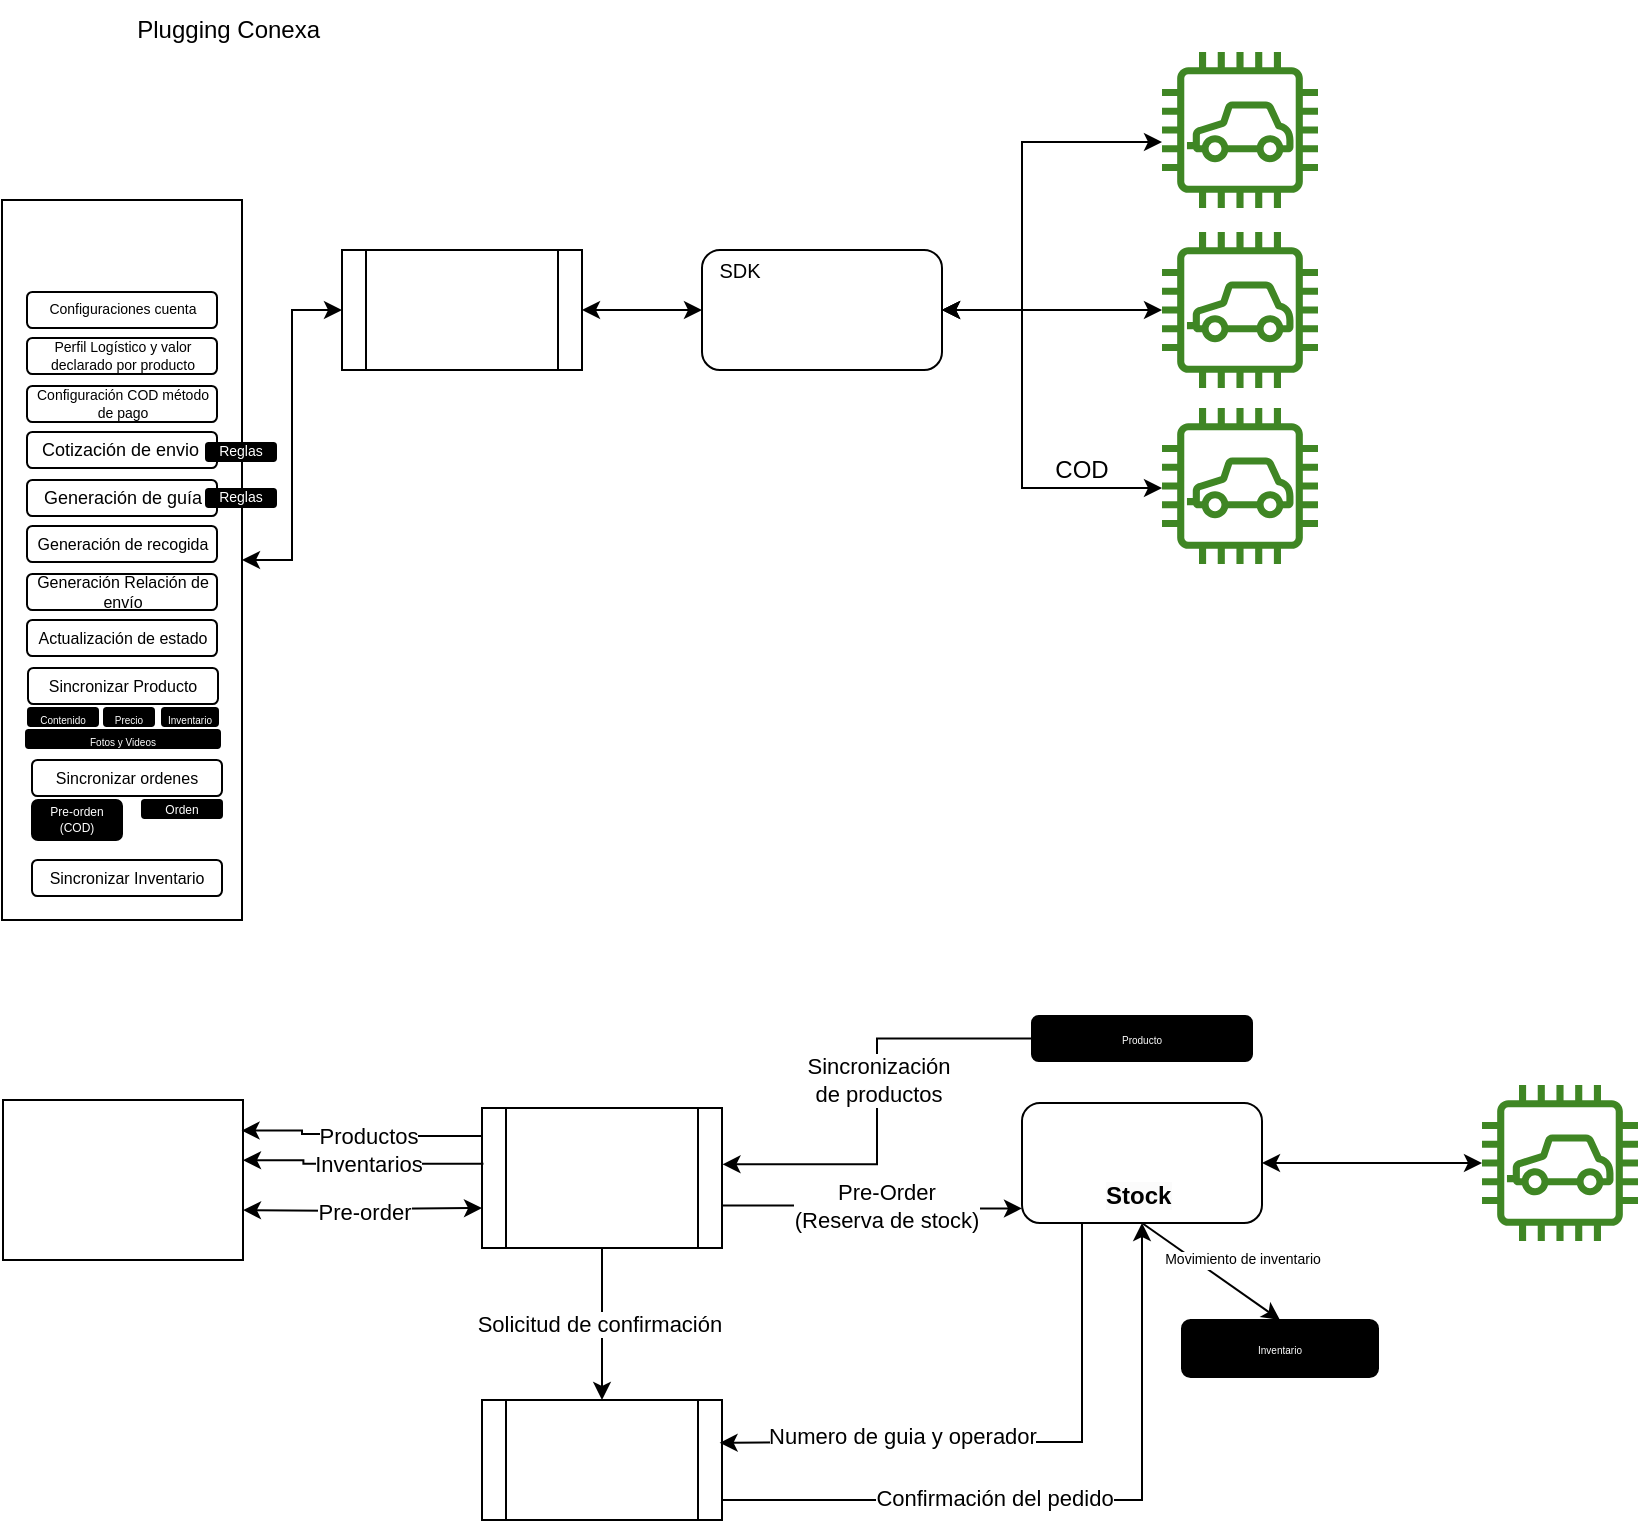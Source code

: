 <mxfile version="21.6.8" type="github">
  <diagram name="Page-1" id="Q9ZGOHgGkMbfIUr9nXr1">
    <mxGraphModel dx="952" dy="599" grid="1" gridSize="10" guides="1" tooltips="1" connect="1" arrows="1" fold="1" page="1" pageScale="1" pageWidth="850" pageHeight="1100" math="0" shadow="0">
      <root>
        <mxCell id="0" />
        <mxCell id="1" parent="0" />
        <mxCell id="BMyQcAAI0aIPcuT6iPED-1" value="Plugging Conexa&amp;nbsp;" style="text;html=1;strokeColor=none;fillColor=none;align=center;verticalAlign=middle;whiteSpace=wrap;rounded=0;" vertex="1" parent="1">
          <mxGeometry x="50" y="30" width="170" height="30" as="geometry" />
        </mxCell>
        <mxCell id="BMyQcAAI0aIPcuT6iPED-14" style="edgeStyle=orthogonalEdgeStyle;rounded=0;orthogonalLoop=1;jettySize=auto;html=1;startArrow=classic;startFill=1;" edge="1" parent="1" source="BMyQcAAI0aIPcuT6iPED-7" target="BMyQcAAI0aIPcuT6iPED-10">
          <mxGeometry relative="1" as="geometry">
            <Array as="points">
              <mxPoint x="530" y="185" />
              <mxPoint x="530" y="101" />
            </Array>
          </mxGeometry>
        </mxCell>
        <mxCell id="BMyQcAAI0aIPcuT6iPED-15" style="edgeStyle=orthogonalEdgeStyle;rounded=0;orthogonalLoop=1;jettySize=auto;html=1;exitX=1;exitY=0.5;exitDx=0;exitDy=0;startArrow=classic;startFill=1;" edge="1" parent="1" source="BMyQcAAI0aIPcuT6iPED-7" target="BMyQcAAI0aIPcuT6iPED-11">
          <mxGeometry relative="1" as="geometry">
            <mxPoint x="490" y="180.029" as="sourcePoint" />
          </mxGeometry>
        </mxCell>
        <mxCell id="BMyQcAAI0aIPcuT6iPED-16" style="edgeStyle=orthogonalEdgeStyle;rounded=0;orthogonalLoop=1;jettySize=auto;html=1;startArrow=classic;startFill=1;" edge="1" parent="1" source="BMyQcAAI0aIPcuT6iPED-7" target="BMyQcAAI0aIPcuT6iPED-12">
          <mxGeometry relative="1" as="geometry">
            <Array as="points">
              <mxPoint x="530" y="185" />
              <mxPoint x="530" y="274" />
            </Array>
          </mxGeometry>
        </mxCell>
        <mxCell id="BMyQcAAI0aIPcuT6iPED-10" value="" style="sketch=0;outlineConnect=0;fontColor=#232F3E;gradientColor=none;fillColor=#3F8624;strokeColor=none;dashed=0;verticalLabelPosition=bottom;verticalAlign=top;align=center;html=1;fontSize=12;fontStyle=0;aspect=fixed;pointerEvents=1;shape=mxgraph.aws4.car;" vertex="1" parent="1">
          <mxGeometry x="600" y="56" width="78" height="78" as="geometry" />
        </mxCell>
        <mxCell id="BMyQcAAI0aIPcuT6iPED-11" value="" style="sketch=0;outlineConnect=0;fontColor=#232F3E;gradientColor=none;fillColor=#3F8624;strokeColor=none;dashed=0;verticalLabelPosition=bottom;verticalAlign=top;align=center;html=1;fontSize=12;fontStyle=0;aspect=fixed;pointerEvents=1;shape=mxgraph.aws4.car;" vertex="1" parent="1">
          <mxGeometry x="600" y="146" width="78" height="78" as="geometry" />
        </mxCell>
        <mxCell id="BMyQcAAI0aIPcuT6iPED-12" value="" style="sketch=0;outlineConnect=0;fontColor=#232F3E;gradientColor=none;fillColor=#3F8624;strokeColor=none;dashed=0;verticalLabelPosition=bottom;verticalAlign=top;align=center;html=1;fontSize=12;fontStyle=0;aspect=fixed;pointerEvents=1;shape=mxgraph.aws4.car;" vertex="1" parent="1">
          <mxGeometry x="600" y="234" width="78" height="78" as="geometry" />
        </mxCell>
        <mxCell id="BMyQcAAI0aIPcuT6iPED-17" value="COD" style="text;html=1;strokeColor=none;fillColor=none;align=center;verticalAlign=middle;whiteSpace=wrap;rounded=0;" vertex="1" parent="1">
          <mxGeometry x="530" y="250" width="60" height="30" as="geometry" />
        </mxCell>
        <mxCell id="BMyQcAAI0aIPcuT6iPED-20" style="edgeStyle=orthogonalEdgeStyle;rounded=0;orthogonalLoop=1;jettySize=auto;html=1;entryX=0;entryY=0.5;entryDx=0;entryDy=0;startArrow=classic;startFill=1;" edge="1" parent="1" source="BMyQcAAI0aIPcuT6iPED-18" target="BMyQcAAI0aIPcuT6iPED-7">
          <mxGeometry relative="1" as="geometry" />
        </mxCell>
        <mxCell id="BMyQcAAI0aIPcuT6iPED-24" style="edgeStyle=orthogonalEdgeStyle;rounded=0;orthogonalLoop=1;jettySize=auto;html=1;entryX=0;entryY=0.5;entryDx=0;entryDy=0;startArrow=classic;startFill=1;" edge="1" parent="1" source="BMyQcAAI0aIPcuT6iPED-22" target="BMyQcAAI0aIPcuT6iPED-18">
          <mxGeometry relative="1" as="geometry" />
        </mxCell>
        <mxCell id="BMyQcAAI0aIPcuT6iPED-22" value="" style="rounded=0;whiteSpace=wrap;html=1;" vertex="1" parent="1">
          <mxGeometry x="20" y="130" width="120" height="360" as="geometry" />
        </mxCell>
        <mxCell id="BMyQcAAI0aIPcuT6iPED-23" value="" style="shape=image;verticalLabelPosition=bottom;labelBackgroundColor=default;verticalAlign=top;aspect=fixed;imageAspect=0;image=https://upload.wikimedia.org/wikipedia/commons/thumb/0/0e/Shopify_logo_2018.svg/2560px-Shopify_logo_2018.svg.png;" vertex="1" parent="1">
          <mxGeometry x="35" y="139.25" width="90" height="25.5" as="geometry" />
        </mxCell>
        <mxCell id="BMyQcAAI0aIPcuT6iPED-25" value="" style="group" vertex="1" connectable="0" parent="1">
          <mxGeometry x="190" y="155" width="120" height="60" as="geometry" />
        </mxCell>
        <mxCell id="BMyQcAAI0aIPcuT6iPED-18" value="" style="shape=process;whiteSpace=wrap;html=1;backgroundOutline=1;" vertex="1" parent="BMyQcAAI0aIPcuT6iPED-25">
          <mxGeometry width="120" height="60" as="geometry" />
        </mxCell>
        <mxCell id="BMyQcAAI0aIPcuT6iPED-19" value="" style="shape=image;verticalLabelPosition=bottom;labelBackgroundColor=default;verticalAlign=top;aspect=fixed;imageAspect=0;image=https://conexa.ai/meta-logo.jpg;clipPath=inset(21.97% 3.33% 22.61% 3.33%);" vertex="1" parent="BMyQcAAI0aIPcuT6iPED-25">
          <mxGeometry x="19.62" y="17.45" width="80.77" height="25.1" as="geometry" />
        </mxCell>
        <mxCell id="BMyQcAAI0aIPcuT6iPED-26" value="" style="group" vertex="1" connectable="0" parent="1">
          <mxGeometry x="370" y="155" width="120" height="60" as="geometry" />
        </mxCell>
        <mxCell id="BMyQcAAI0aIPcuT6iPED-7" value="" style="rounded=1;whiteSpace=wrap;html=1;" vertex="1" parent="BMyQcAAI0aIPcuT6iPED-26">
          <mxGeometry width="120" height="60" as="geometry" />
        </mxCell>
        <mxCell id="BMyQcAAI0aIPcuT6iPED-3" value="" style="shape=image;verticalLabelPosition=bottom;labelBackgroundColor=default;verticalAlign=top;aspect=fixed;imageAspect=0;image=https://aveonline.co/wp-content/uploads/2022/09/avecolor.png;" vertex="1" parent="BMyQcAAI0aIPcuT6iPED-26">
          <mxGeometry x="21.54" y="20" width="76.92" height="20" as="geometry" />
        </mxCell>
        <mxCell id="BMyQcAAI0aIPcuT6iPED-28" value="SDK" style="text;html=1;strokeColor=none;fillColor=none;align=center;verticalAlign=middle;whiteSpace=wrap;rounded=0;fontSize=10;" vertex="1" parent="BMyQcAAI0aIPcuT6iPED-26">
          <mxGeometry x="-1" y="5" width="40" height="10" as="geometry" />
        </mxCell>
        <mxCell id="BMyQcAAI0aIPcuT6iPED-27" value="Configuraciones cuenta" style="rounded=1;whiteSpace=wrap;html=1;fontSize=7;flipV=1;" vertex="1" parent="1">
          <mxGeometry x="32.5" y="176" width="95" height="18" as="geometry" />
        </mxCell>
        <mxCell id="BMyQcAAI0aIPcuT6iPED-29" value="Perfil Logístico y valor declarado por producto" style="rounded=1;whiteSpace=wrap;html=1;fontSize=7;flipV=1;" vertex="1" parent="1">
          <mxGeometry x="32.5" y="199" width="95" height="18" as="geometry" />
        </mxCell>
        <mxCell id="BMyQcAAI0aIPcuT6iPED-30" value="Cotización de envio&amp;nbsp;" style="rounded=1;whiteSpace=wrap;html=1;fontSize=9;flipV=1;" vertex="1" parent="1">
          <mxGeometry x="32.5" y="246" width="95" height="18" as="geometry" />
        </mxCell>
        <mxCell id="BMyQcAAI0aIPcuT6iPED-31" value="Configuración COD método de pago" style="rounded=1;whiteSpace=wrap;html=1;fontSize=7;flipV=1;" vertex="1" parent="1">
          <mxGeometry x="32.5" y="223" width="95" height="18" as="geometry" />
        </mxCell>
        <mxCell id="BMyQcAAI0aIPcuT6iPED-32" value="Generación de guía" style="rounded=1;whiteSpace=wrap;html=1;fontSize=9;flipV=1;" vertex="1" parent="1">
          <mxGeometry x="32.5" y="270" width="95" height="18" as="geometry" />
        </mxCell>
        <mxCell id="BMyQcAAI0aIPcuT6iPED-33" value="Reglas" style="rounded=1;whiteSpace=wrap;html=1;fillColor=#000000;fontColor=#FFFFFF;fontSize=7;" vertex="1" parent="1">
          <mxGeometry x="122" y="274.5" width="35" height="9" as="geometry" />
        </mxCell>
        <mxCell id="BMyQcAAI0aIPcuT6iPED-34" value="Reglas" style="rounded=1;whiteSpace=wrap;html=1;fillColor=#000000;fontColor=#FFFFFF;fontSize=7;" vertex="1" parent="1">
          <mxGeometry x="122" y="251.5" width="35" height="9" as="geometry" />
        </mxCell>
        <mxCell id="BMyQcAAI0aIPcuT6iPED-35" value="Generación de recogida" style="rounded=1;whiteSpace=wrap;html=1;fontSize=8;flipV=1;" vertex="1" parent="1">
          <mxGeometry x="32.5" y="293" width="95" height="18" as="geometry" />
        </mxCell>
        <mxCell id="BMyQcAAI0aIPcuT6iPED-36" value="Generación Relación de envío" style="rounded=1;whiteSpace=wrap;html=1;fontSize=8;flipV=1;" vertex="1" parent="1">
          <mxGeometry x="32.5" y="317" width="95" height="18" as="geometry" />
        </mxCell>
        <mxCell id="BMyQcAAI0aIPcuT6iPED-37" value="Actualización de estado" style="rounded=1;whiteSpace=wrap;html=1;fontSize=8;flipV=1;" vertex="1" parent="1">
          <mxGeometry x="32.5" y="340" width="95" height="18" as="geometry" />
        </mxCell>
        <mxCell id="BMyQcAAI0aIPcuT6iPED-38" value="Sincronizar Producto" style="rounded=1;whiteSpace=wrap;html=1;fontSize=8;flipV=1;" vertex="1" parent="1">
          <mxGeometry x="33" y="364" width="95" height="18" as="geometry" />
        </mxCell>
        <mxCell id="BMyQcAAI0aIPcuT6iPED-42" value="Contenido" style="rounded=1;whiteSpace=wrap;html=1;fillColor=#000000;fontColor=#FFFFFF;fontSize=5;" vertex="1" parent="1">
          <mxGeometry x="33" y="384" width="35" height="9" as="geometry" />
        </mxCell>
        <mxCell id="BMyQcAAI0aIPcuT6iPED-43" value="Precio" style="rounded=1;whiteSpace=wrap;html=1;fillColor=#000000;fontColor=#FFFFFF;fontSize=5;" vertex="1" parent="1">
          <mxGeometry x="71" y="384" width="25" height="9" as="geometry" />
        </mxCell>
        <mxCell id="BMyQcAAI0aIPcuT6iPED-44" value="Inventario" style="rounded=1;whiteSpace=wrap;html=1;fillColor=#000000;fontColor=#FFFFFF;fontSize=5;" vertex="1" parent="1">
          <mxGeometry x="100" y="384" width="28" height="9" as="geometry" />
        </mxCell>
        <mxCell id="BMyQcAAI0aIPcuT6iPED-45" value="Fotos y Videos" style="rounded=1;whiteSpace=wrap;html=1;fillColor=#000000;fontColor=#FFFFFF;fontSize=5;" vertex="1" parent="1">
          <mxGeometry x="32" y="395" width="97" height="9" as="geometry" />
        </mxCell>
        <mxCell id="BMyQcAAI0aIPcuT6iPED-46" value="Sincronizar ordenes" style="rounded=1;whiteSpace=wrap;html=1;fontSize=8;flipV=1;" vertex="1" parent="1">
          <mxGeometry x="35" y="410" width="95" height="18" as="geometry" />
        </mxCell>
        <mxCell id="BMyQcAAI0aIPcuT6iPED-47" value="Pre-orden (COD)" style="rounded=1;whiteSpace=wrap;html=1;fillColor=#000000;fontColor=#FFFFFF;fontSize=6;" vertex="1" parent="1">
          <mxGeometry x="35" y="430" width="45" height="20" as="geometry" />
        </mxCell>
        <mxCell id="BMyQcAAI0aIPcuT6iPED-48" value="Orden" style="rounded=1;whiteSpace=wrap;html=1;fillColor=#000000;fontColor=#FFFFFF;fontSize=6;" vertex="1" parent="1">
          <mxGeometry x="90" y="430" width="40" height="9" as="geometry" />
        </mxCell>
        <mxCell id="BMyQcAAI0aIPcuT6iPED-49" value="Sincronizar Inventario" style="rounded=1;whiteSpace=wrap;html=1;fontSize=8;flipV=1;" vertex="1" parent="1">
          <mxGeometry x="35" y="460" width="95" height="18" as="geometry" />
        </mxCell>
        <mxCell id="BMyQcAAI0aIPcuT6iPED-56" style="edgeStyle=orthogonalEdgeStyle;rounded=0;orthogonalLoop=1;jettySize=auto;html=1;startArrow=classic;startFill=1;exitX=1;exitY=0.5;exitDx=0;exitDy=0;" edge="1" parent="1" source="BMyQcAAI0aIPcuT6iPED-66" target="BMyQcAAI0aIPcuT6iPED-59">
          <mxGeometry relative="1" as="geometry">
            <Array as="points">
              <mxPoint x="730" y="612" />
              <mxPoint x="730" y="612" />
            </Array>
          </mxGeometry>
        </mxCell>
        <mxCell id="BMyQcAAI0aIPcuT6iPED-59" value="" style="sketch=0;outlineConnect=0;fontColor=#232F3E;gradientColor=none;fillColor=#3F8624;strokeColor=none;dashed=0;verticalLabelPosition=bottom;verticalAlign=top;align=center;html=1;fontSize=12;fontStyle=0;aspect=fixed;pointerEvents=1;shape=mxgraph.aws4.car;" vertex="1" parent="1">
          <mxGeometry x="760" y="572.5" width="78" height="78" as="geometry" />
        </mxCell>
        <mxCell id="BMyQcAAI0aIPcuT6iPED-65" value="" style="group" vertex="1" connectable="0" parent="1">
          <mxGeometry x="530" y="581.5" width="120" height="60" as="geometry" />
        </mxCell>
        <mxCell id="BMyQcAAI0aIPcuT6iPED-66" value="" style="rounded=1;whiteSpace=wrap;html=1;" vertex="1" parent="BMyQcAAI0aIPcuT6iPED-65">
          <mxGeometry width="120" height="60" as="geometry" />
        </mxCell>
        <mxCell id="BMyQcAAI0aIPcuT6iPED-67" value="" style="shape=image;verticalLabelPosition=bottom;labelBackgroundColor=default;verticalAlign=top;aspect=fixed;imageAspect=0;image=https://aveonline.co/wp-content/uploads/2022/09/avecolor.png;" vertex="1" parent="BMyQcAAI0aIPcuT6iPED-65">
          <mxGeometry x="21.54" y="20" width="76.92" height="20" as="geometry" />
        </mxCell>
        <mxCell id="BMyQcAAI0aIPcuT6iPED-127" value="&lt;span style=&quot;caret-color: rgb(0, 0, 0); color: rgb(0, 0, 0); font-family: Helvetica; font-size: 12px; font-style: normal; font-variant-caps: normal; font-weight: 700; letter-spacing: normal; text-align: center; text-indent: 0px; text-transform: none; word-spacing: 0px; -webkit-text-stroke-width: 0px; background-color: rgb(251, 251, 251); text-decoration: none; float: none; display: inline !important;&quot;&gt;Stock&lt;/span&gt;" style="text;whiteSpace=wrap;html=1;" vertex="1" parent="BMyQcAAI0aIPcuT6iPED-65">
          <mxGeometry x="40" y="32.5" width="40" height="20" as="geometry" />
        </mxCell>
        <mxCell id="BMyQcAAI0aIPcuT6iPED-109" style="edgeStyle=orthogonalEdgeStyle;rounded=0;orthogonalLoop=1;jettySize=auto;html=1;entryX=0;entryY=0.5;entryDx=0;entryDy=0;exitX=1;exitY=0.5;exitDx=0;exitDy=0;" edge="1" parent="1">
          <mxGeometry relative="1" as="geometry">
            <mxPoint x="380" y="641.73" as="sourcePoint" />
            <mxPoint x="530" y="634.23" as="targetPoint" />
            <Array as="points">
              <mxPoint x="380" y="632.73" />
              <mxPoint x="450" y="632.73" />
            </Array>
          </mxGeometry>
        </mxCell>
        <mxCell id="BMyQcAAI0aIPcuT6iPED-110" value="Pre-Order&lt;br&gt;(Reserva de stock)" style="edgeLabel;html=1;align=center;verticalAlign=middle;resizable=0;points=[];" vertex="1" connectable="0" parent="BMyQcAAI0aIPcuT6iPED-109">
          <mxGeometry x="-0.346" y="3" relative="1" as="geometry">
            <mxPoint x="38" y="3" as="offset" />
          </mxGeometry>
        </mxCell>
        <mxCell id="BMyQcAAI0aIPcuT6iPED-105" style="edgeStyle=orthogonalEdgeStyle;rounded=0;orthogonalLoop=1;jettySize=auto;html=1;entryX=0;entryY=0.5;entryDx=0;entryDy=0;startArrow=classic;startFill=1;" edge="1" parent="1">
          <mxGeometry relative="1" as="geometry">
            <mxPoint x="140.5" y="635.023" as="sourcePoint" />
            <mxPoint x="260" y="634" as="targetPoint" />
          </mxGeometry>
        </mxCell>
        <mxCell id="BMyQcAAI0aIPcuT6iPED-111" value="Pre-order" style="edgeLabel;html=1;align=center;verticalAlign=middle;resizable=0;points=[];" vertex="1" connectable="0" parent="BMyQcAAI0aIPcuT6iPED-105">
          <mxGeometry x="0.28" y="-1" relative="1" as="geometry">
            <mxPoint x="-16" as="offset" />
          </mxGeometry>
        </mxCell>
        <mxCell id="BMyQcAAI0aIPcuT6iPED-101" value="" style="rounded=0;whiteSpace=wrap;html=1;" vertex="1" parent="1">
          <mxGeometry x="20.5" y="580" width="120" height="80" as="geometry" />
        </mxCell>
        <mxCell id="BMyQcAAI0aIPcuT6iPED-102" value="" style="shape=image;verticalLabelPosition=bottom;labelBackgroundColor=default;verticalAlign=top;aspect=fixed;imageAspect=0;image=https://upload.wikimedia.org/wikipedia/commons/thumb/0/0e/Shopify_logo_2018.svg/2560px-Shopify_logo_2018.svg.png;" vertex="1" parent="1">
          <mxGeometry x="35.5" y="607.25" width="90" height="25.5" as="geometry" />
        </mxCell>
        <mxCell id="BMyQcAAI0aIPcuT6iPED-112" value="" style="group" vertex="1" connectable="0" parent="1">
          <mxGeometry x="260" y="584" width="120" height="70" as="geometry" />
        </mxCell>
        <mxCell id="BMyQcAAI0aIPcuT6iPED-63" value="" style="shape=process;whiteSpace=wrap;html=1;backgroundOutline=1;" vertex="1" parent="BMyQcAAI0aIPcuT6iPED-112">
          <mxGeometry width="120" height="70" as="geometry" />
        </mxCell>
        <mxCell id="BMyQcAAI0aIPcuT6iPED-99" value="" style="shape=image;verticalLabelPosition=bottom;labelBackgroundColor=default;verticalAlign=top;aspect=fixed;imageAspect=0;image=https://keybe.co/wp-content/uploads/2022/05/keybe_KB.jpeg;clipPath=inset(32.67% 13.33% 33.33% 19.33%);" vertex="1" parent="BMyQcAAI0aIPcuT6iPED-112">
          <mxGeometry x="20" y="14.8" width="80" height="40.4" as="geometry" />
        </mxCell>
        <mxCell id="BMyQcAAI0aIPcuT6iPED-114" value="" style="group" vertex="1" connectable="0" parent="1">
          <mxGeometry x="260" y="730" width="120" height="60" as="geometry" />
        </mxCell>
        <mxCell id="BMyQcAAI0aIPcuT6iPED-113" value="" style="shape=process;whiteSpace=wrap;html=1;backgroundOutline=1;" vertex="1" parent="BMyQcAAI0aIPcuT6iPED-114">
          <mxGeometry width="120" height="60" as="geometry" />
        </mxCell>
        <mxCell id="BMyQcAAI0aIPcuT6iPED-106" value="" style="shape=image;verticalLabelPosition=bottom;labelBackgroundColor=default;verticalAlign=top;aspect=fixed;imageAspect=0;image=https://upload.wikimedia.org/wikipedia/commons/thumb/6/6b/WhatsApp.svg/2044px-WhatsApp.svg.png;" vertex="1" parent="BMyQcAAI0aIPcuT6iPED-114">
          <mxGeometry x="36" y="5.86" width="48" height="48.28" as="geometry" />
        </mxCell>
        <mxCell id="BMyQcAAI0aIPcuT6iPED-116" value="Solicitud de confirmación&amp;nbsp;" style="edgeStyle=orthogonalEdgeStyle;rounded=0;orthogonalLoop=1;jettySize=auto;html=1;entryX=0.5;entryY=0;entryDx=0;entryDy=0;" edge="1" parent="1" source="BMyQcAAI0aIPcuT6iPED-63" target="BMyQcAAI0aIPcuT6iPED-113">
          <mxGeometry relative="1" as="geometry" />
        </mxCell>
        <mxCell id="BMyQcAAI0aIPcuT6iPED-117" style="edgeStyle=orthogonalEdgeStyle;rounded=0;orthogonalLoop=1;jettySize=auto;html=1;" edge="1" parent="1" source="BMyQcAAI0aIPcuT6iPED-113" target="BMyQcAAI0aIPcuT6iPED-66">
          <mxGeometry relative="1" as="geometry">
            <Array as="points">
              <mxPoint x="590" y="780" />
            </Array>
          </mxGeometry>
        </mxCell>
        <mxCell id="BMyQcAAI0aIPcuT6iPED-118" value="Confirmación del pedido" style="edgeLabel;html=1;align=center;verticalAlign=middle;resizable=0;points=[];" vertex="1" connectable="0" parent="BMyQcAAI0aIPcuT6iPED-117">
          <mxGeometry x="-0.221" y="1" relative="1" as="geometry">
            <mxPoint as="offset" />
          </mxGeometry>
        </mxCell>
        <mxCell id="BMyQcAAI0aIPcuT6iPED-119" style="edgeStyle=orthogonalEdgeStyle;rounded=0;orthogonalLoop=1;jettySize=auto;html=1;exitX=0.25;exitY=1;exitDx=0;exitDy=0;entryX=0.99;entryY=0.357;entryDx=0;entryDy=0;entryPerimeter=0;" edge="1" parent="1" source="BMyQcAAI0aIPcuT6iPED-66" target="BMyQcAAI0aIPcuT6iPED-113">
          <mxGeometry relative="1" as="geometry">
            <Array as="points">
              <mxPoint x="560" y="751" />
              <mxPoint x="440" y="751" />
            </Array>
          </mxGeometry>
        </mxCell>
        <mxCell id="BMyQcAAI0aIPcuT6iPED-120" value="Numero de guia y operador" style="edgeLabel;html=1;align=center;verticalAlign=middle;resizable=0;points=[];" vertex="1" connectable="0" parent="BMyQcAAI0aIPcuT6iPED-119">
          <mxGeometry x="0.224" y="-3" relative="1" as="geometry">
            <mxPoint x="-22" as="offset" />
          </mxGeometry>
        </mxCell>
        <mxCell id="BMyQcAAI0aIPcuT6iPED-128" value="Producto" style="rounded=1;whiteSpace=wrap;html=1;fillColor=#000000;fontColor=#FFFFFF;fontSize=5;" vertex="1" parent="1">
          <mxGeometry x="535" y="538" width="110" height="22.5" as="geometry" />
        </mxCell>
        <mxCell id="BMyQcAAI0aIPcuT6iPED-129" value="Inventario" style="rounded=1;whiteSpace=wrap;html=1;fillColor=#000000;fontColor=#FFFFFF;fontSize=5;" vertex="1" parent="1">
          <mxGeometry x="610" y="690" width="98" height="28.5" as="geometry" />
        </mxCell>
        <mxCell id="BMyQcAAI0aIPcuT6iPED-130" value="" style="endArrow=classic;html=1;rounded=0;exitX=0.5;exitY=1;exitDx=0;exitDy=0;entryX=0.5;entryY=0;entryDx=0;entryDy=0;" edge="1" parent="1" source="BMyQcAAI0aIPcuT6iPED-66" target="BMyQcAAI0aIPcuT6iPED-129">
          <mxGeometry width="50" height="50" relative="1" as="geometry">
            <mxPoint x="560" y="720" as="sourcePoint" />
            <mxPoint x="610" y="670" as="targetPoint" />
          </mxGeometry>
        </mxCell>
        <mxCell id="BMyQcAAI0aIPcuT6iPED-131" value="Movimiento de inventario" style="edgeLabel;html=1;align=center;verticalAlign=middle;resizable=0;points=[];fontSize=7;" vertex="1" connectable="0" parent="BMyQcAAI0aIPcuT6iPED-130">
          <mxGeometry x="0.01" relative="1" as="geometry">
            <mxPoint x="15" y="-6" as="offset" />
          </mxGeometry>
        </mxCell>
        <mxCell id="BMyQcAAI0aIPcuT6iPED-132" style="edgeStyle=orthogonalEdgeStyle;rounded=0;orthogonalLoop=1;jettySize=auto;html=1;entryX=1.002;entryY=0.402;entryDx=0;entryDy=0;entryPerimeter=0;exitX=0;exitY=0.5;exitDx=0;exitDy=0;" edge="1" parent="1" source="BMyQcAAI0aIPcuT6iPED-128" target="BMyQcAAI0aIPcuT6iPED-63">
          <mxGeometry relative="1" as="geometry" />
        </mxCell>
        <mxCell id="BMyQcAAI0aIPcuT6iPED-133" value="Sincronización &lt;br&gt;de productos" style="edgeLabel;html=1;align=center;verticalAlign=middle;resizable=0;points=[];" vertex="1" connectable="0" parent="BMyQcAAI0aIPcuT6iPED-132">
          <mxGeometry x="-0.104" relative="1" as="geometry">
            <mxPoint as="offset" />
          </mxGeometry>
        </mxCell>
        <mxCell id="BMyQcAAI0aIPcuT6iPED-134" style="edgeStyle=orthogonalEdgeStyle;rounded=0;orthogonalLoop=1;jettySize=auto;html=1;entryX=0.994;entryY=0.466;entryDx=0;entryDy=0;entryPerimeter=0;" edge="1" parent="1">
          <mxGeometry relative="1" as="geometry">
            <mxPoint x="260" y="597.0" as="sourcePoint" />
            <mxPoint x="139.78" y="595.28" as="targetPoint" />
            <Array as="points">
              <mxPoint x="260" y="598" />
              <mxPoint x="200" y="598" />
              <mxPoint x="200" y="597" />
              <mxPoint x="170" y="597" />
              <mxPoint x="170" y="595" />
            </Array>
          </mxGeometry>
        </mxCell>
        <mxCell id="BMyQcAAI0aIPcuT6iPED-135" value="Productos" style="edgeLabel;html=1;align=center;verticalAlign=middle;resizable=0;points=[];" vertex="1" connectable="0" parent="BMyQcAAI0aIPcuT6iPED-134">
          <mxGeometry x="-0.057" relative="1" as="geometry">
            <mxPoint as="offset" />
          </mxGeometry>
        </mxCell>
        <mxCell id="BMyQcAAI0aIPcuT6iPED-137" style="edgeStyle=orthogonalEdgeStyle;rounded=0;orthogonalLoop=1;jettySize=auto;html=1;entryX=0.994;entryY=0.466;entryDx=0;entryDy=0;entryPerimeter=0;" edge="1" parent="1">
          <mxGeometry relative="1" as="geometry">
            <mxPoint x="260.72" y="611.85" as="sourcePoint" />
            <mxPoint x="140.5" y="610.13" as="targetPoint" />
            <Array as="points">
              <mxPoint x="260.72" y="612.85" />
              <mxPoint x="200.72" y="612.85" />
              <mxPoint x="200.72" y="611.85" />
              <mxPoint x="170.72" y="611.85" />
              <mxPoint x="170.72" y="609.85" />
            </Array>
          </mxGeometry>
        </mxCell>
        <mxCell id="BMyQcAAI0aIPcuT6iPED-138" value="Inventarios" style="edgeLabel;html=1;align=center;verticalAlign=middle;resizable=0;points=[];" vertex="1" connectable="0" parent="BMyQcAAI0aIPcuT6iPED-137">
          <mxGeometry x="-0.057" relative="1" as="geometry">
            <mxPoint as="offset" />
          </mxGeometry>
        </mxCell>
      </root>
    </mxGraphModel>
  </diagram>
</mxfile>
